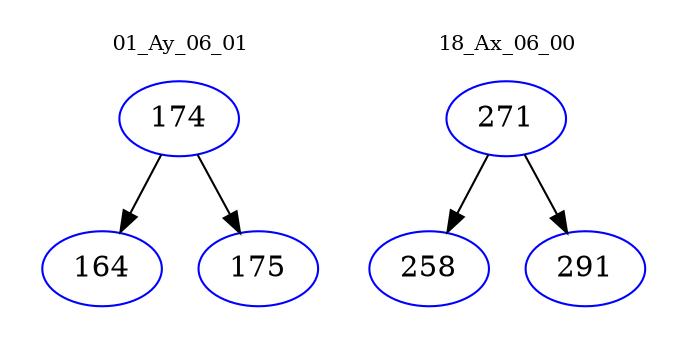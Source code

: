 digraph{
subgraph cluster_0 {
color = white
label = "01_Ay_06_01";
fontsize=10;
T0_174 [label="174", color="blue"]
T0_174 -> T0_164 [color="black"]
T0_164 [label="164", color="blue"]
T0_174 -> T0_175 [color="black"]
T0_175 [label="175", color="blue"]
}
subgraph cluster_1 {
color = white
label = "18_Ax_06_00";
fontsize=10;
T1_271 [label="271", color="blue"]
T1_271 -> T1_258 [color="black"]
T1_258 [label="258", color="blue"]
T1_271 -> T1_291 [color="black"]
T1_291 [label="291", color="blue"]
}
}

